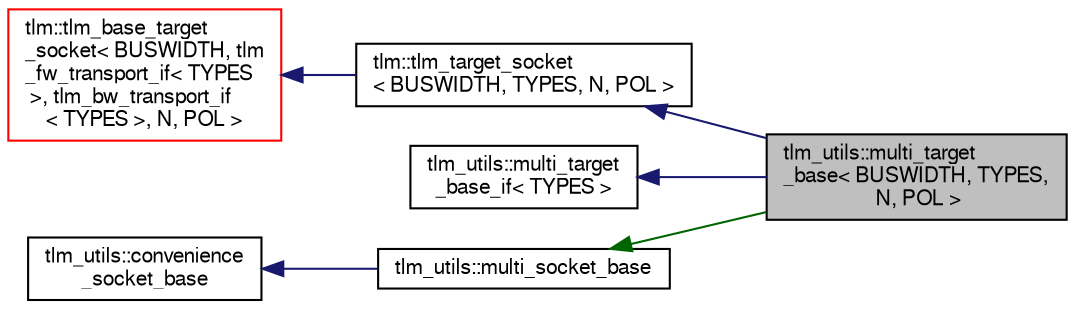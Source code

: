 digraph "tlm_utils::multi_target_base&lt; BUSWIDTH, TYPES, N, POL &gt;"
{
  edge [fontname="FreeSans",fontsize="10",labelfontname="FreeSans",labelfontsize="10"];
  node [fontname="FreeSans",fontsize="10",shape=record];
  rankdir="LR";
  Node14 [label="tlm_utils::multi_target\l_base\< BUSWIDTH, TYPES,\l N, POL \>",height=0.2,width=0.4,color="black", fillcolor="grey75", style="filled", fontcolor="black"];
  Node15 -> Node14 [dir="back",color="midnightblue",fontsize="10",style="solid",fontname="FreeSans"];
  Node15 [label="tlm::tlm_target_socket\l\< BUSWIDTH, TYPES, N, POL \>",height=0.2,width=0.4,color="black", fillcolor="white", style="filled",URL="$a02523.html"];
  Node16 -> Node15 [dir="back",color="midnightblue",fontsize="10",style="solid",fontname="FreeSans"];
  Node16 [label="tlm::tlm_base_target\l_socket\< BUSWIDTH, tlm\l_fw_transport_if\< TYPES\l \>, tlm_bw_transport_if\l\< TYPES \>, N, POL \>",height=0.2,width=0.4,color="red", fillcolor="white", style="filled",URL="$a02511.html"];
  Node25 -> Node14 [dir="back",color="midnightblue",fontsize="10",style="solid",fontname="FreeSans"];
  Node25 [label="tlm_utils::multi_target\l_base_if\< TYPES \>",height=0.2,width=0.4,color="black", fillcolor="white", style="filled",URL="$a02607.html"];
  Node26 -> Node14 [dir="back",color="darkgreen",fontsize="10",style="solid",fontname="FreeSans"];
  Node26 [label="tlm_utils::multi_socket_base",height=0.2,width=0.4,color="black", fillcolor="white", style="filled",URL="$a02539.html"];
  Node27 -> Node26 [dir="back",color="midnightblue",fontsize="10",style="solid",fontname="FreeSans"];
  Node27 [label="tlm_utils::convenience\l_socket_base",height=0.2,width=0.4,color="black", fillcolor="white", style="filled",URL="$a02527.html"];
}
